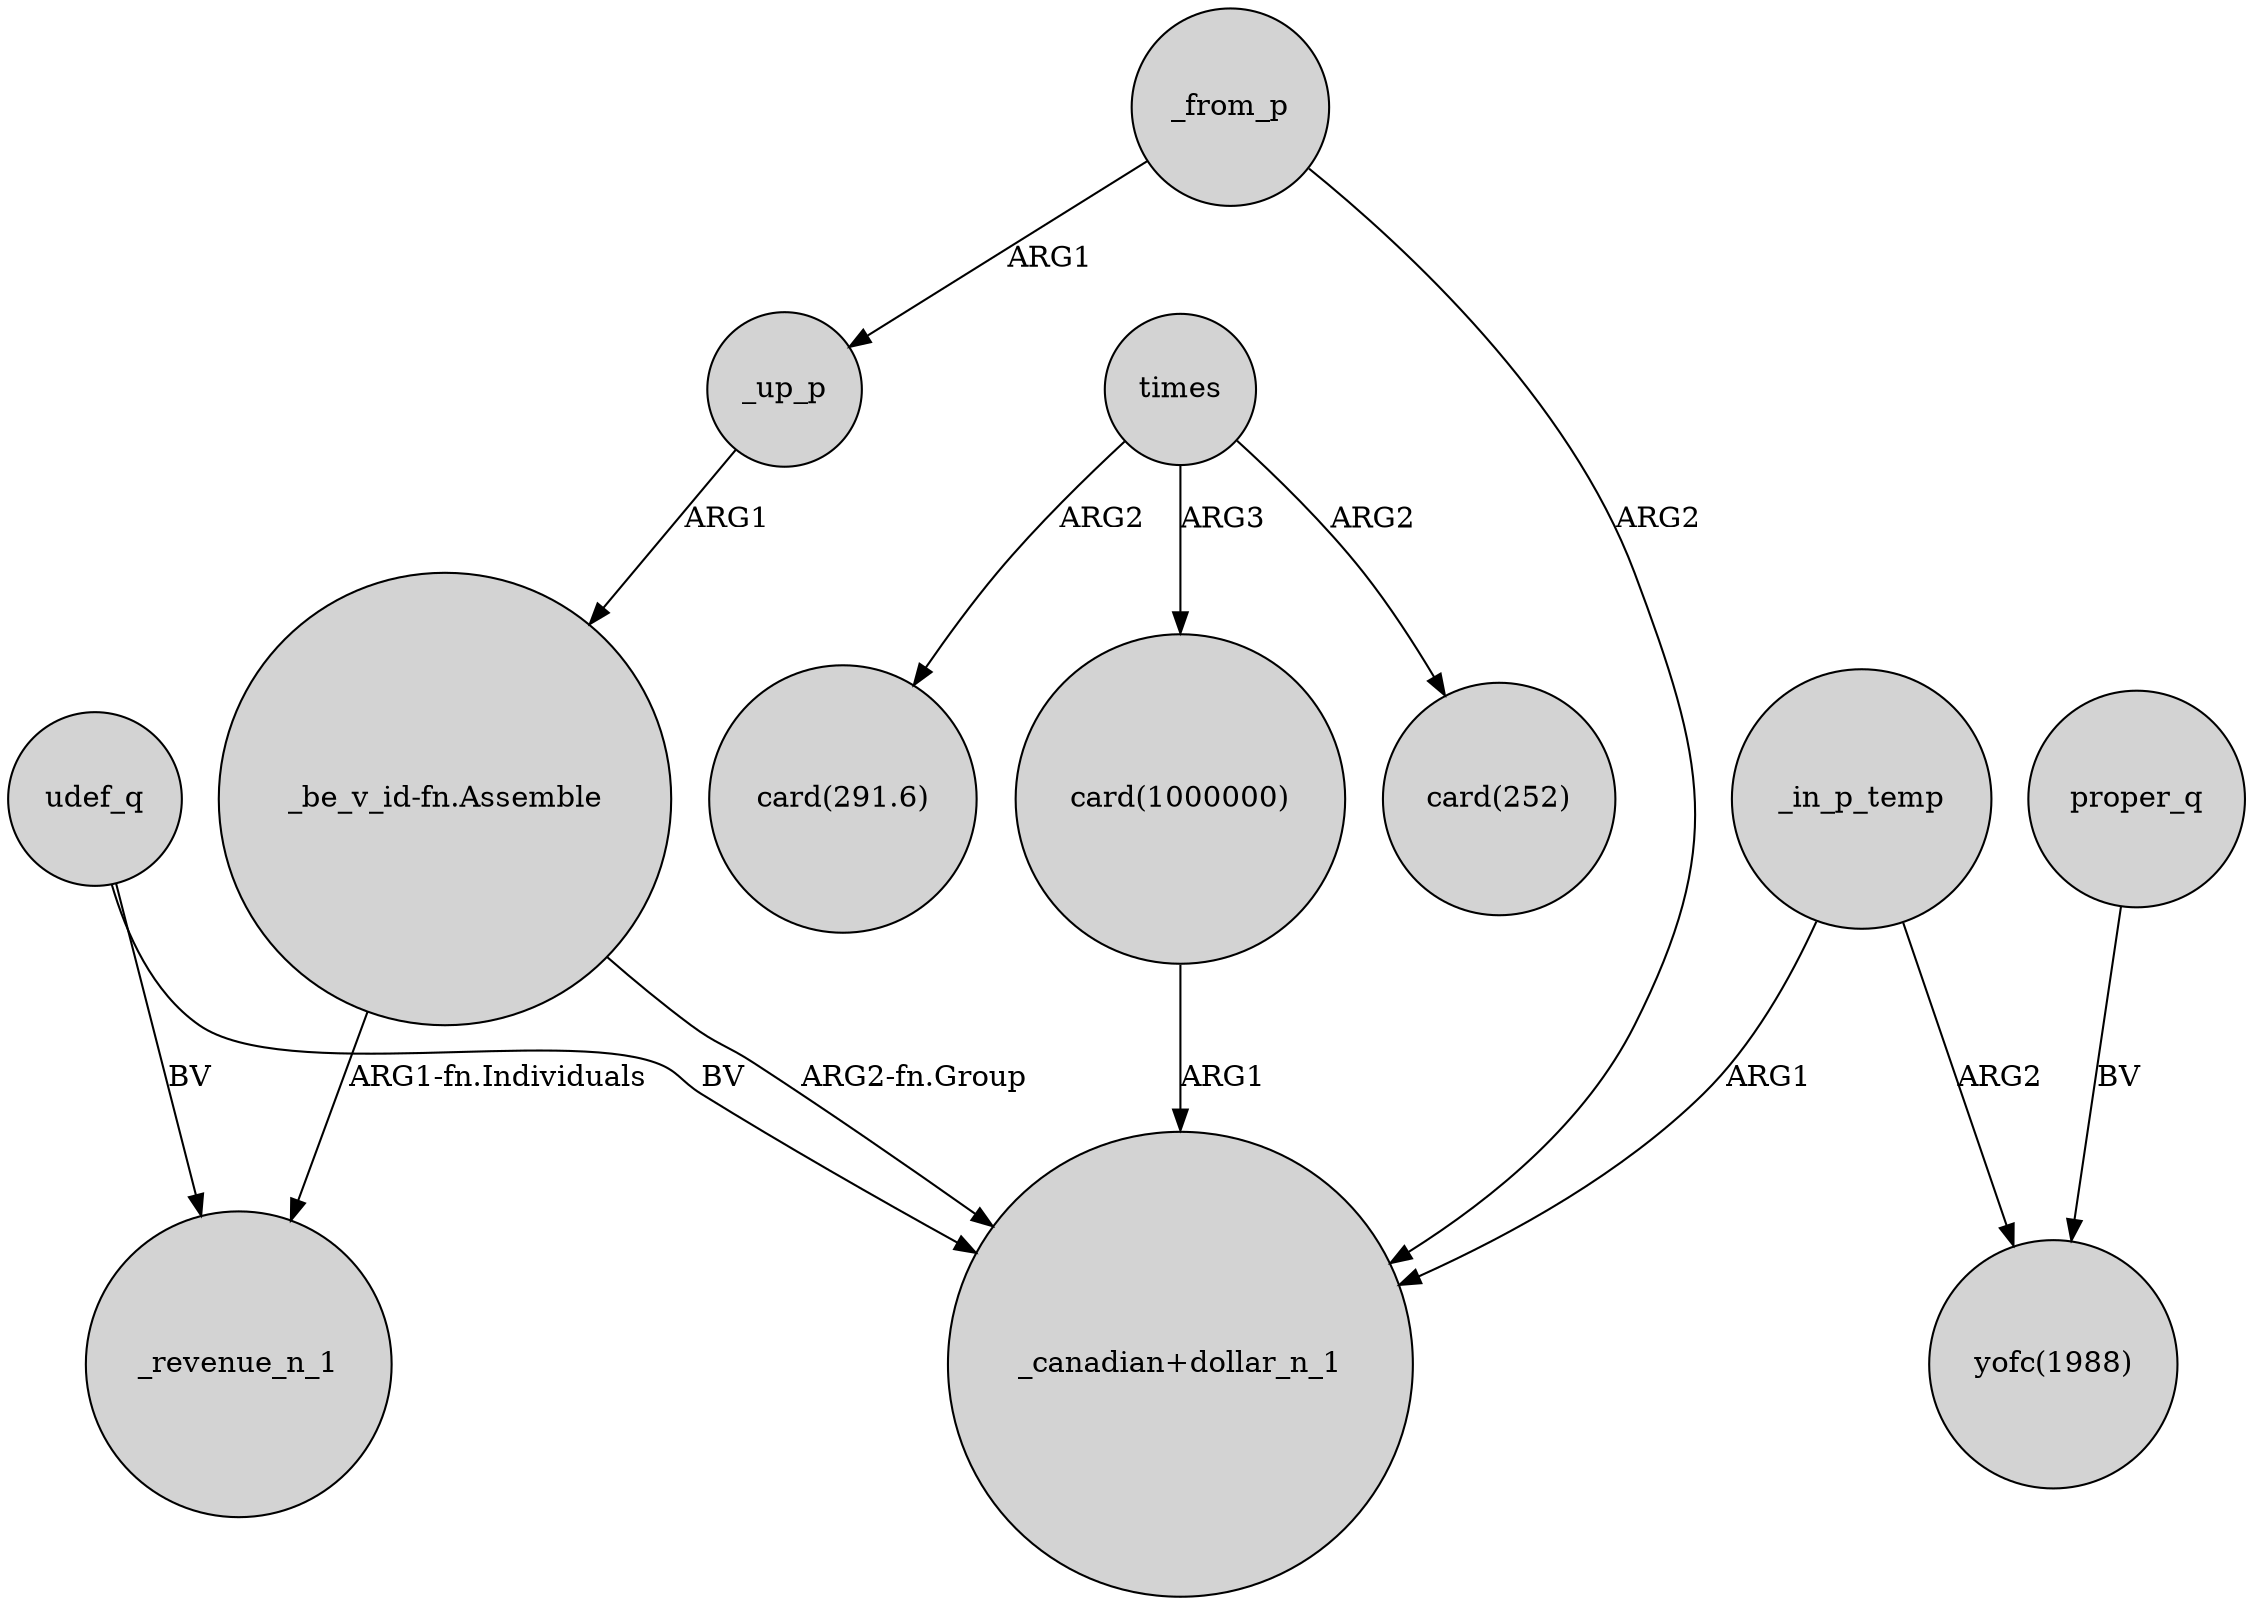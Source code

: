 digraph {
	node [shape=circle style=filled]
	times -> "card(1000000)" [label=ARG3]
	"card(1000000)" -> "_canadian+dollar_n_1" [label=ARG1]
	"_be_v_id-fn.Assemble" -> _revenue_n_1 [label="ARG1-fn.Individuals"]
	_from_p -> _up_p [label=ARG1]
	"_be_v_id-fn.Assemble" -> "_canadian+dollar_n_1" [label="ARG2-fn.Group"]
	_in_p_temp -> "_canadian+dollar_n_1" [label=ARG1]
	_from_p -> "_canadian+dollar_n_1" [label=ARG2]
	times -> "card(252)" [label=ARG2]
	udef_q -> _revenue_n_1 [label=BV]
	times -> "card(291.6)" [label=ARG2]
	udef_q -> "_canadian+dollar_n_1" [label=BV]
	proper_q -> "yofc(1988)" [label=BV]
	_up_p -> "_be_v_id-fn.Assemble" [label=ARG1]
	_in_p_temp -> "yofc(1988)" [label=ARG2]
}
